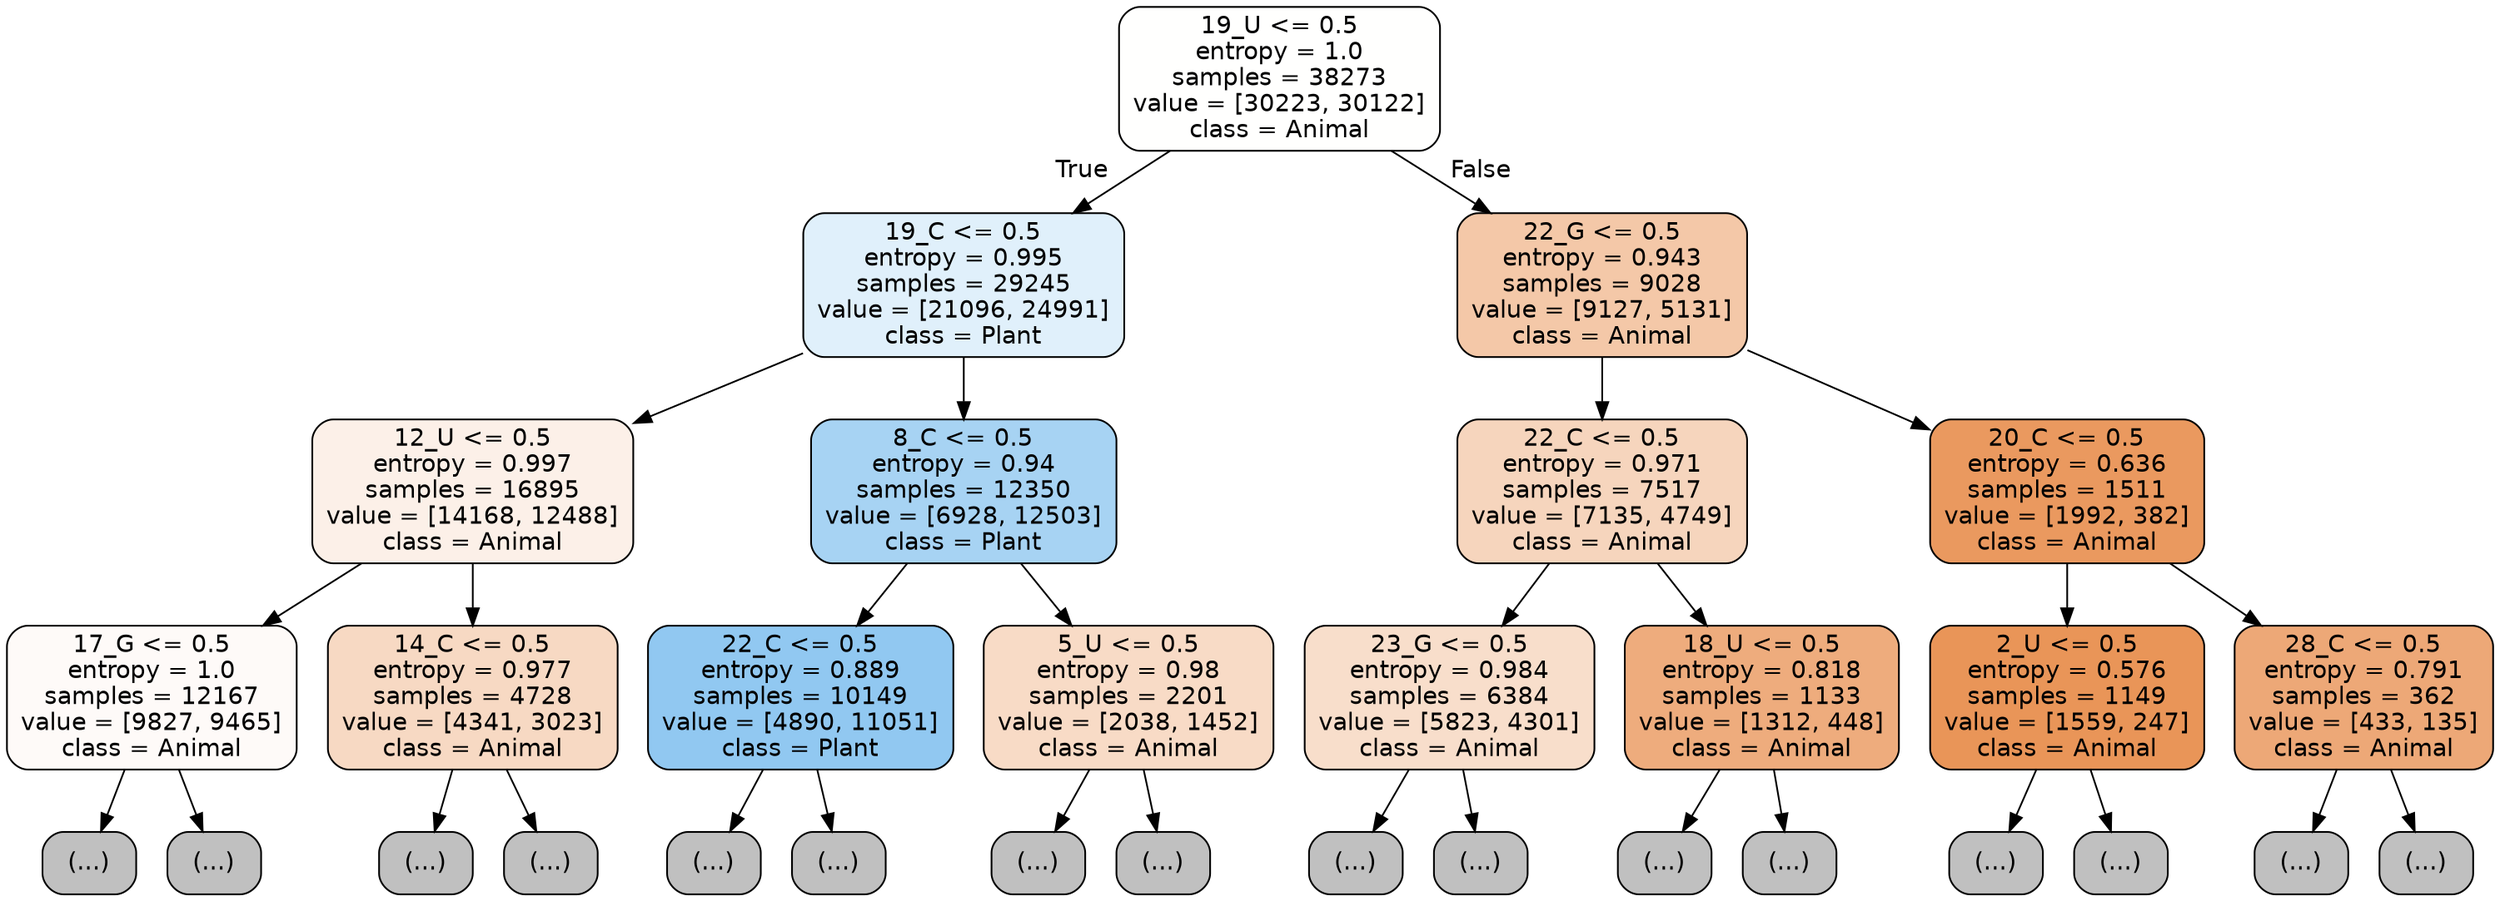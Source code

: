 digraph Tree {
node [shape=box, style="filled, rounded", color="black", fontname="helvetica"] ;
edge [fontname="helvetica"] ;
0 [label="19_U <= 0.5\nentropy = 1.0\nsamples = 38273\nvalue = [30223, 30122]\nclass = Animal", fillcolor="#fffffe"] ;
1 [label="19_C <= 0.5\nentropy = 0.995\nsamples = 29245\nvalue = [21096, 24991]\nclass = Plant", fillcolor="#e0f0fb"] ;
0 -> 1 [labeldistance=2.5, labelangle=45, headlabel="True"] ;
2 [label="12_U <= 0.5\nentropy = 0.997\nsamples = 16895\nvalue = [14168, 12488]\nclass = Animal", fillcolor="#fcf0e8"] ;
1 -> 2 ;
3 [label="17_G <= 0.5\nentropy = 1.0\nsamples = 12167\nvalue = [9827, 9465]\nclass = Animal", fillcolor="#fefaf8"] ;
2 -> 3 ;
4 [label="(...)", fillcolor="#C0C0C0"] ;
3 -> 4 ;
4355 [label="(...)", fillcolor="#C0C0C0"] ;
3 -> 4355 ;
5972 [label="14_C <= 0.5\nentropy = 0.977\nsamples = 4728\nvalue = [4341, 3023]\nclass = Animal", fillcolor="#f7d9c3"] ;
2 -> 5972 ;
5973 [label="(...)", fillcolor="#C0C0C0"] ;
5972 -> 5973 ;
7840 [label="(...)", fillcolor="#C0C0C0"] ;
5972 -> 7840 ;
8333 [label="8_C <= 0.5\nentropy = 0.94\nsamples = 12350\nvalue = [6928, 12503]\nclass = Plant", fillcolor="#a7d3f3"] ;
1 -> 8333 ;
8334 [label="22_C <= 0.5\nentropy = 0.889\nsamples = 10149\nvalue = [4890, 11051]\nclass = Plant", fillcolor="#91c8f1"] ;
8333 -> 8334 ;
8335 [label="(...)", fillcolor="#C0C0C0"] ;
8334 -> 8335 ;
11178 [label="(...)", fillcolor="#C0C0C0"] ;
8334 -> 11178 ;
11651 [label="5_U <= 0.5\nentropy = 0.98\nsamples = 2201\nvalue = [2038, 1452]\nclass = Animal", fillcolor="#f8dbc6"] ;
8333 -> 11651 ;
11652 [label="(...)", fillcolor="#C0C0C0"] ;
11651 -> 11652 ;
12325 [label="(...)", fillcolor="#C0C0C0"] ;
11651 -> 12325 ;
12552 [label="22_G <= 0.5\nentropy = 0.943\nsamples = 9028\nvalue = [9127, 5131]\nclass = Animal", fillcolor="#f4c8a8"] ;
0 -> 12552 [labeldistance=2.5, labelangle=-45, headlabel="False"] ;
12553 [label="22_C <= 0.5\nentropy = 0.971\nsamples = 7517\nvalue = [7135, 4749]\nclass = Animal", fillcolor="#f6d5bd"] ;
12552 -> 12553 ;
12554 [label="23_G <= 0.5\nentropy = 0.984\nsamples = 6384\nvalue = [5823, 4301]\nclass = Animal", fillcolor="#f8decb"] ;
12553 -> 12554 ;
12555 [label="(...)", fillcolor="#C0C0C0"] ;
12554 -> 12555 ;
15826 [label="(...)", fillcolor="#C0C0C0"] ;
12554 -> 15826 ;
15923 [label="18_U <= 0.5\nentropy = 0.818\nsamples = 1133\nvalue = [1312, 448]\nclass = Animal", fillcolor="#eeac7d"] ;
12553 -> 15923 ;
15924 [label="(...)", fillcolor="#C0C0C0"] ;
15923 -> 15924 ;
16297 [label="(...)", fillcolor="#C0C0C0"] ;
15923 -> 16297 ;
16438 [label="20_C <= 0.5\nentropy = 0.636\nsamples = 1511\nvalue = [1992, 382]\nclass = Animal", fillcolor="#ea995f"] ;
12552 -> 16438 ;
16439 [label="2_U <= 0.5\nentropy = 0.576\nsamples = 1149\nvalue = [1559, 247]\nclass = Animal", fillcolor="#e99558"] ;
16438 -> 16439 ;
16440 [label="(...)", fillcolor="#C0C0C0"] ;
16439 -> 16440 ;
16679 [label="(...)", fillcolor="#C0C0C0"] ;
16439 -> 16679 ;
16764 [label="28_C <= 0.5\nentropy = 0.791\nsamples = 362\nvalue = [433, 135]\nclass = Animal", fillcolor="#eda877"] ;
16438 -> 16764 ;
16765 [label="(...)", fillcolor="#C0C0C0"] ;
16764 -> 16765 ;
16924 [label="(...)", fillcolor="#C0C0C0"] ;
16764 -> 16924 ;
}